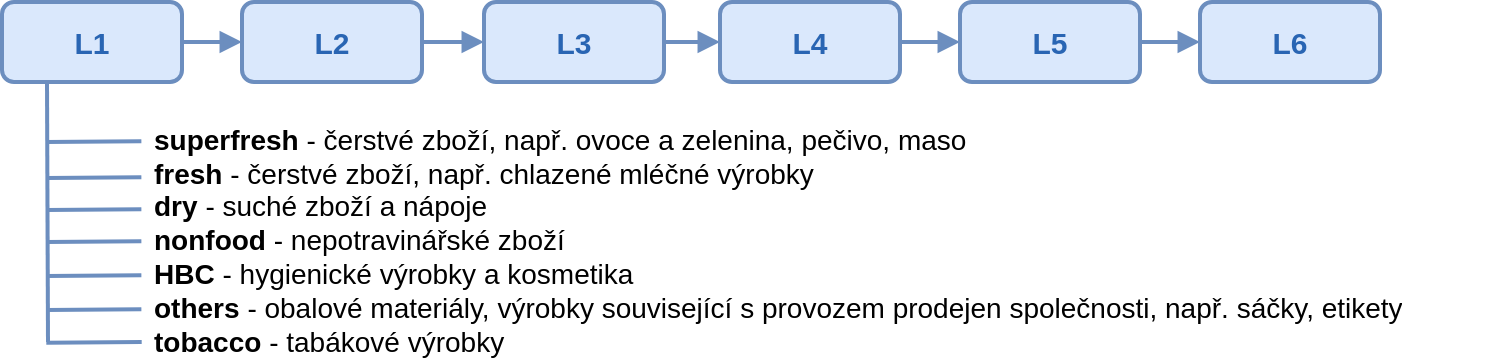 <mxfile version="21.0.8" type="device"><diagram name="Page-1" id="9OwAsvWwnHE86JSO3ulH"><mxGraphModel dx="683" dy="379" grid="1" gridSize="10" guides="1" tooltips="1" connect="1" arrows="1" fold="1" page="1" pageScale="1" pageWidth="850" pageHeight="1100" math="0" shadow="0"><root><mxCell id="0"/><mxCell id="1" parent="0"/><mxCell id="cfAH4kD8qvI6IXvlI6xh-31" value="" style="edgeStyle=orthogonalEdgeStyle;rounded=0;orthogonalLoop=1;jettySize=auto;html=1;strokeWidth=2;endArrow=block;endFill=1;fillColor=#dae8fc;strokeColor=#6c8ebf;fontColor=#2965B3;" edge="1" parent="1" source="cfAH4kD8qvI6IXvlI6xh-1" target="cfAH4kD8qvI6IXvlI6xh-2"><mxGeometry relative="1" as="geometry"/></mxCell><mxCell id="cfAH4kD8qvI6IXvlI6xh-1" value="L1" style="rounded=1;whiteSpace=wrap;html=1;strokeWidth=2;fontStyle=1;fontSize=15;fillColor=#dae8fc;strokeColor=#6c8ebf;fontColor=#2965B3;" vertex="1" parent="1"><mxGeometry x="41" y="170" width="90" height="40" as="geometry"/></mxCell><mxCell id="cfAH4kD8qvI6IXvlI6xh-32" value="" style="edgeStyle=orthogonalEdgeStyle;rounded=0;orthogonalLoop=1;jettySize=auto;html=1;strokeWidth=2;endArrow=block;endFill=1;fillColor=#dae8fc;strokeColor=#6c8ebf;fontColor=#2965B3;" edge="1" parent="1" source="cfAH4kD8qvI6IXvlI6xh-2" target="cfAH4kD8qvI6IXvlI6xh-3"><mxGeometry relative="1" as="geometry"/></mxCell><mxCell id="cfAH4kD8qvI6IXvlI6xh-2" value="L2" style="rounded=1;whiteSpace=wrap;html=1;strokeWidth=2;fontStyle=1;fontSize=15;fillColor=#dae8fc;strokeColor=#6c8ebf;fontColor=#2965B3;" vertex="1" parent="1"><mxGeometry x="161" y="170" width="90" height="40" as="geometry"/></mxCell><mxCell id="cfAH4kD8qvI6IXvlI6xh-33" value="" style="edgeStyle=orthogonalEdgeStyle;rounded=0;orthogonalLoop=1;jettySize=auto;html=1;strokeWidth=2;endArrow=block;endFill=1;fillColor=#dae8fc;strokeColor=#6c8ebf;fontColor=#2965B3;" edge="1" parent="1" source="cfAH4kD8qvI6IXvlI6xh-3" target="cfAH4kD8qvI6IXvlI6xh-4"><mxGeometry relative="1" as="geometry"/></mxCell><mxCell id="cfAH4kD8qvI6IXvlI6xh-3" value="L3" style="rounded=1;whiteSpace=wrap;html=1;strokeWidth=2;fontStyle=1;fontSize=15;fillColor=#dae8fc;strokeColor=#6c8ebf;fontColor=#2965B3;" vertex="1" parent="1"><mxGeometry x="282" y="170" width="90" height="40" as="geometry"/></mxCell><mxCell id="cfAH4kD8qvI6IXvlI6xh-34" value="" style="edgeStyle=orthogonalEdgeStyle;rounded=0;orthogonalLoop=1;jettySize=auto;html=1;strokeWidth=2;endArrow=block;endFill=1;fillColor=#dae8fc;strokeColor=#6c8ebf;fontColor=#2965B3;" edge="1" parent="1" source="cfAH4kD8qvI6IXvlI6xh-4" target="cfAH4kD8qvI6IXvlI6xh-5"><mxGeometry relative="1" as="geometry"/></mxCell><mxCell id="cfAH4kD8qvI6IXvlI6xh-4" value="L4" style="rounded=1;whiteSpace=wrap;html=1;strokeWidth=2;fontStyle=1;fontSize=15;fillColor=#dae8fc;strokeColor=#6c8ebf;fontColor=#2965B3;" vertex="1" parent="1"><mxGeometry x="400" y="170" width="90" height="40" as="geometry"/></mxCell><mxCell id="cfAH4kD8qvI6IXvlI6xh-35" value="" style="edgeStyle=orthogonalEdgeStyle;rounded=0;orthogonalLoop=1;jettySize=auto;html=1;strokeWidth=2;endArrow=block;endFill=1;fillColor=#dae8fc;strokeColor=#6c8ebf;fontColor=#2965B3;" edge="1" parent="1" source="cfAH4kD8qvI6IXvlI6xh-5" target="cfAH4kD8qvI6IXvlI6xh-6"><mxGeometry relative="1" as="geometry"/></mxCell><mxCell id="cfAH4kD8qvI6IXvlI6xh-5" value="L5" style="rounded=1;whiteSpace=wrap;html=1;strokeWidth=2;fontStyle=1;fontSize=15;fillColor=#dae8fc;strokeColor=#6c8ebf;fontColor=#2965B3;" vertex="1" parent="1"><mxGeometry x="520" y="170" width="90" height="40" as="geometry"/></mxCell><mxCell id="cfAH4kD8qvI6IXvlI6xh-6" value="L6" style="rounded=1;whiteSpace=wrap;html=1;strokeWidth=2;fontStyle=1;fontSize=15;fillColor=#dae8fc;strokeColor=#6c8ebf;fontColor=#2965B3;" vertex="1" parent="1"><mxGeometry x="640" y="170" width="90" height="40" as="geometry"/></mxCell><mxCell id="cfAH4kD8qvI6IXvlI6xh-21" value="" style="endArrow=none;html=1;rounded=0;entryX=0.25;entryY=1;entryDx=0;entryDy=0;strokeWidth=2;endSize=6;fillColor=#dae8fc;strokeColor=#6c8ebf;" edge="1" parent="1"><mxGeometry width="50" height="50" relative="1" as="geometry"><mxPoint x="64" y="340" as="sourcePoint"/><mxPoint x="63.5" y="210" as="targetPoint"/></mxGeometry></mxCell><mxCell id="cfAH4kD8qvI6IXvlI6xh-23" value="" style="endArrow=none;html=1;rounded=0;strokeWidth=2;entryX=-0.004;entryY=0.127;entryDx=0;entryDy=0;entryPerimeter=0;fillColor=#dae8fc;strokeColor=#6c8ebf;" edge="1" parent="1"><mxGeometry width="50" height="50" relative="1" as="geometry"><mxPoint x="63" y="240" as="sourcePoint"/><mxPoint x="110.68" y="239.605" as="targetPoint"/></mxGeometry></mxCell><mxCell id="cfAH4kD8qvI6IXvlI6xh-24" value="&lt;div style=&quot;font-size: 14px;&quot;&gt;&lt;b style=&quot;font-size: 14px;&quot;&gt;superfresh &lt;/b&gt;- čerstvé zboží, např. ovoce a zelenina, pečivo, maso&lt;/div&gt;&lt;div style=&quot;font-size: 14px;&quot;&gt;&lt;b style=&quot;font-size: 14px;&quot;&gt;fresh &lt;/b&gt;- čerstvé zboží, např. chlazené mléčné výrobky&lt;/div&gt;&lt;div style=&quot;font-size: 14px;&quot;&gt;&lt;b style=&quot;font-size: 14px;&quot;&gt;dry &lt;/b&gt;- suché zboží a nápoje&lt;/div&gt;&lt;div style=&quot;font-size: 14px;&quot;&gt;&lt;b style=&quot;font-size: 14px;&quot;&gt;nonfood &lt;/b&gt;- nepotravinářské zboží&lt;/div&gt;&lt;div style=&quot;font-size: 14px;&quot;&gt;&lt;b style=&quot;font-size: 14px;&quot;&gt;HBC &lt;/b&gt;- hygienické výrobky a kosmetika&lt;/div&gt;&lt;div style=&quot;font-size: 14px;&quot;&gt;&lt;b style=&quot;font-size: 14px;&quot;&gt;others &lt;/b&gt;- obalové materiály, výrobky související s provozem prodejen společnosti, např. sáčky, etikety&lt;/div&gt;&lt;div style=&quot;font-size: 14px;&quot;&gt;&lt;b style=&quot;font-size: 14px;&quot;&gt;tobacco &lt;/b&gt;- tabákové výrobky&lt;/div&gt;" style="text;align=left;verticalAlign=middle;spacingLeft=4;spacingRight=4;overflow=hidden;points=[[0,0.5],[1,0.5]];portConstraint=eastwest;rotatable=0;whiteSpace=wrap;html=1;spacing=0;spacingBottom=0;fontSize=14;" vertex="1" parent="1"><mxGeometry x="113" y="228" width="677" height="122" as="geometry"/></mxCell><mxCell id="cfAH4kD8qvI6IXvlI6xh-25" value="" style="endArrow=none;html=1;rounded=0;strokeWidth=2;entryX=-0.004;entryY=0.127;entryDx=0;entryDy=0;entryPerimeter=0;fillColor=#dae8fc;strokeColor=#6c8ebf;" edge="1" parent="1"><mxGeometry width="50" height="50" relative="1" as="geometry"><mxPoint x="63" y="258" as="sourcePoint"/><mxPoint x="110.68" y="257.605" as="targetPoint"/></mxGeometry></mxCell><mxCell id="cfAH4kD8qvI6IXvlI6xh-26" value="" style="endArrow=none;html=1;rounded=0;strokeWidth=2;entryX=-0.004;entryY=0.127;entryDx=0;entryDy=0;entryPerimeter=0;fillColor=#dae8fc;strokeColor=#6c8ebf;" edge="1" parent="1"><mxGeometry width="50" height="50" relative="1" as="geometry"><mxPoint x="63" y="274" as="sourcePoint"/><mxPoint x="110.68" y="273.605" as="targetPoint"/></mxGeometry></mxCell><mxCell id="cfAH4kD8qvI6IXvlI6xh-27" value="" style="endArrow=none;html=1;rounded=0;strokeWidth=2;entryX=-0.004;entryY=0.127;entryDx=0;entryDy=0;entryPerimeter=0;fillColor=#dae8fc;strokeColor=#6c8ebf;" edge="1" parent="1"><mxGeometry width="50" height="50" relative="1" as="geometry"><mxPoint x="63" y="290" as="sourcePoint"/><mxPoint x="110.68" y="289.605" as="targetPoint"/></mxGeometry></mxCell><mxCell id="cfAH4kD8qvI6IXvlI6xh-28" value="" style="endArrow=none;html=1;rounded=0;strokeWidth=2;entryX=-0.004;entryY=0.127;entryDx=0;entryDy=0;entryPerimeter=0;fillColor=#dae8fc;strokeColor=#6c8ebf;" edge="1" parent="1"><mxGeometry width="50" height="50" relative="1" as="geometry"><mxPoint x="63" y="307" as="sourcePoint"/><mxPoint x="110.68" y="306.605" as="targetPoint"/></mxGeometry></mxCell><mxCell id="cfAH4kD8qvI6IXvlI6xh-29" value="" style="endArrow=none;html=1;rounded=0;strokeWidth=2;entryX=-0.004;entryY=0.127;entryDx=0;entryDy=0;entryPerimeter=0;fillColor=#dae8fc;strokeColor=#6c8ebf;" edge="1" parent="1"><mxGeometry width="50" height="50" relative="1" as="geometry"><mxPoint x="63" y="324" as="sourcePoint"/><mxPoint x="110.68" y="323.605" as="targetPoint"/></mxGeometry></mxCell><mxCell id="cfAH4kD8qvI6IXvlI6xh-30" value="" style="endArrow=none;html=1;rounded=0;strokeWidth=2;entryX=-0.004;entryY=0.127;entryDx=0;entryDy=0;entryPerimeter=0;fillColor=#dae8fc;strokeColor=#6c8ebf;" edge="1" parent="1"><mxGeometry width="50" height="50" relative="1" as="geometry"><mxPoint x="63.16" y="340.39" as="sourcePoint"/><mxPoint x="110.84" y="339.995" as="targetPoint"/></mxGeometry></mxCell></root></mxGraphModel></diagram></mxfile>